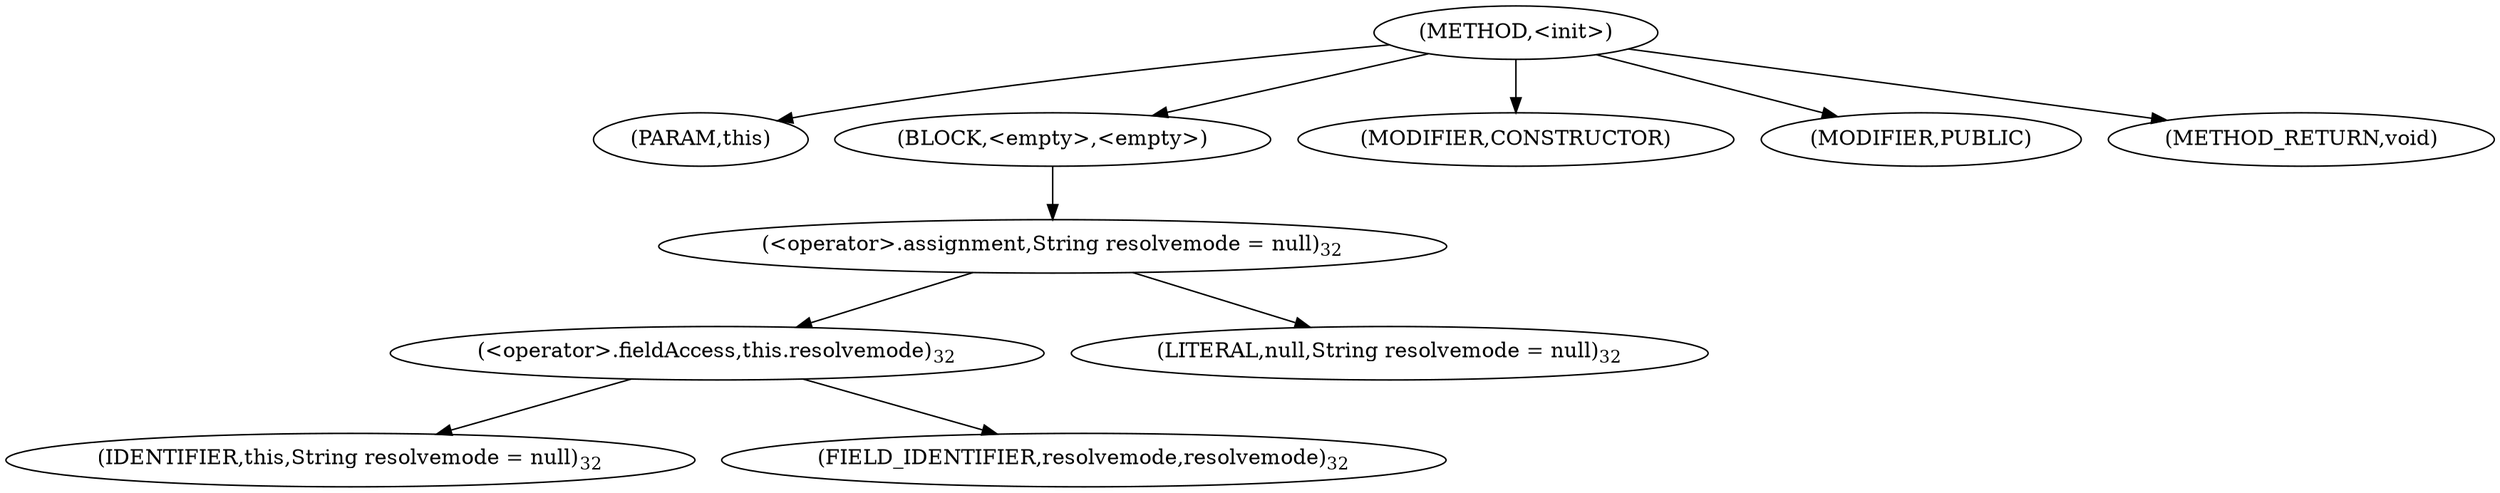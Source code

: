 digraph "&lt;init&gt;" {  
"358" [label = <(METHOD,&lt;init&gt;)> ]
"359" [label = <(PARAM,this)> ]
"360" [label = <(BLOCK,&lt;empty&gt;,&lt;empty&gt;)> ]
"361" [label = <(&lt;operator&gt;.assignment,String resolvemode = null)<SUB>32</SUB>> ]
"362" [label = <(&lt;operator&gt;.fieldAccess,this.resolvemode)<SUB>32</SUB>> ]
"363" [label = <(IDENTIFIER,this,String resolvemode = null)<SUB>32</SUB>> ]
"364" [label = <(FIELD_IDENTIFIER,resolvemode,resolvemode)<SUB>32</SUB>> ]
"365" [label = <(LITERAL,null,String resolvemode = null)<SUB>32</SUB>> ]
"366" [label = <(MODIFIER,CONSTRUCTOR)> ]
"367" [label = <(MODIFIER,PUBLIC)> ]
"368" [label = <(METHOD_RETURN,void)> ]
  "358" -> "359" 
  "358" -> "360" 
  "358" -> "366" 
  "358" -> "367" 
  "358" -> "368" 
  "360" -> "361" 
  "361" -> "362" 
  "361" -> "365" 
  "362" -> "363" 
  "362" -> "364" 
}
